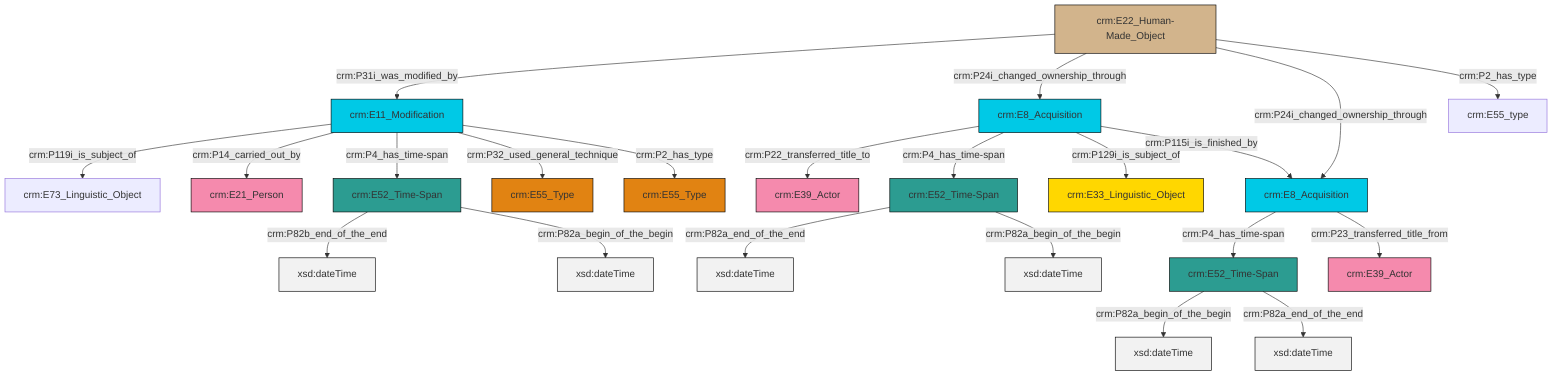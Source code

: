 graph TD
classDef Literal fill:#f2f2f2,stroke:#000000;
classDef CRM_Entity fill:#FFFFFF,stroke:#000000;
classDef Temporal_Entity fill:#00C9E6, stroke:#000000;
classDef Type fill:#E18312, stroke:#000000;
classDef Time-Span fill:#2C9C91, stroke:#000000;
classDef Appellation fill:#FFEB7F, stroke:#000000;
classDef Place fill:#008836, stroke:#000000;
classDef Persistent_Item fill:#B266B2, stroke:#000000;
classDef Conceptual_Object fill:#FFD700, stroke:#000000;
classDef Physical_Thing fill:#D2B48C, stroke:#000000;
classDef Actor fill:#f58aad, stroke:#000000;
classDef PC_Classes fill:#4ce600, stroke:#000000;
classDef Multi fill:#cccccc,stroke:#000000;

4["crm:E52_Time-Span"]:::Time-Span -->|crm:P82a_begin_of_the_begin| 5[xsd:dateTime]:::Literal
6["crm:E8_Acquisition"]:::Temporal_Entity -->|crm:P22_transferred_title_to| 7["crm:E39_Actor"]:::Actor
6["crm:E8_Acquisition"]:::Temporal_Entity -->|crm:P4_has_time-span| 2["crm:E52_Time-Span"]:::Time-Span
12["crm:E11_Modification"]:::Temporal_Entity -->|crm:P119i_is_subject_of| 13["crm:E73_Linguistic_Object"]:::Default
6["crm:E8_Acquisition"]:::Temporal_Entity -->|crm:P129i_is_subject_of| 16["crm:E33_Linguistic_Object"]:::Conceptual_Object
10["crm:E22_Human-Made_Object"]:::Physical_Thing -->|crm:P31i_was_modified_by| 12["crm:E11_Modification"]:::Temporal_Entity
12["crm:E11_Modification"]:::Temporal_Entity -->|crm:P14_carried_out_by| 19["crm:E21_Person"]:::Actor
4["crm:E52_Time-Span"]:::Time-Span -->|crm:P82a_end_of_the_end| 20[xsd:dateTime]:::Literal
22["crm:E8_Acquisition"]:::Temporal_Entity -->|crm:P4_has_time-span| 4["crm:E52_Time-Span"]:::Time-Span
12["crm:E11_Modification"]:::Temporal_Entity -->|crm:P4_has_time-span| 23["crm:E52_Time-Span"]:::Time-Span
10["crm:E22_Human-Made_Object"]:::Physical_Thing -->|crm:P24i_changed_ownership_through| 6["crm:E8_Acquisition"]:::Temporal_Entity
2["crm:E52_Time-Span"]:::Time-Span -->|crm:P82a_end_of_the_end| 25[xsd:dateTime]:::Literal
12["crm:E11_Modification"]:::Temporal_Entity -->|crm:P32_used_general_technique| 27["crm:E55_Type"]:::Type
12["crm:E11_Modification"]:::Temporal_Entity -->|crm:P2_has_type| 14["crm:E55_Type"]:::Type
23["crm:E52_Time-Span"]:::Time-Span -->|crm:P82b_end_of_the_end| 28[xsd:dateTime]:::Literal
6["crm:E8_Acquisition"]:::Temporal_Entity -->|crm:P115i_is_finished_by| 22["crm:E8_Acquisition"]:::Temporal_Entity
2["crm:E52_Time-Span"]:::Time-Span -->|crm:P82a_begin_of_the_begin| 29[xsd:dateTime]:::Literal
22["crm:E8_Acquisition"]:::Temporal_Entity -->|crm:P23_transferred_title_from| 8["crm:E39_Actor"]:::Actor
10["crm:E22_Human-Made_Object"]:::Physical_Thing -->|crm:P24i_changed_ownership_through| 22["crm:E8_Acquisition"]:::Temporal_Entity
23["crm:E52_Time-Span"]:::Time-Span -->|crm:P82a_begin_of_the_begin| 35[xsd:dateTime]:::Literal
10["crm:E22_Human-Made_Object"]:::Physical_Thing -->|crm:P2_has_type| 0["crm:E55_type"]:::Default